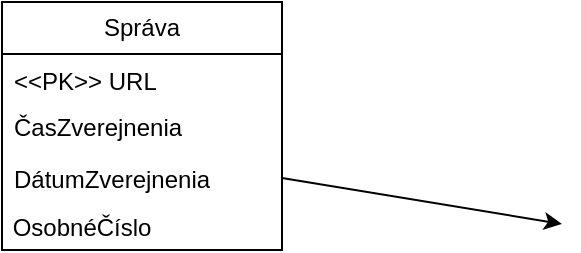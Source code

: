 <mxfile version="22.0.8" type="github">
  <diagram name="Page-1" id="c4acf3e9-155e-7222-9cf6-157b1a14988f">
    <mxGraphModel dx="389" dy="698" grid="0" gridSize="10" guides="1" tooltips="1" connect="1" arrows="1" fold="1" page="1" pageScale="1" pageWidth="850" pageHeight="1100" background="none" math="0" shadow="0">
      <root>
        <mxCell id="0" />
        <mxCell id="1" parent="0" />
        <mxCell id="m7hgx1LQ3ufyT0KJ-3Pl-1" value="Správa" style="swimlane;fontStyle=0;childLayout=stackLayout;horizontal=1;startSize=26;fillColor=none;horizontalStack=0;resizeParent=1;resizeParentMax=0;resizeLast=0;collapsible=1;marginBottom=0;whiteSpace=wrap;html=1;" vertex="1" parent="1">
          <mxGeometry x="155" y="293" width="140" height="124" as="geometry" />
        </mxCell>
        <mxCell id="m7hgx1LQ3ufyT0KJ-3Pl-2" value="&amp;lt;&amp;lt;PK&amp;gt;&amp;gt; URL" style="text;strokeColor=none;fillColor=none;align=left;verticalAlign=top;spacingLeft=4;spacingRight=4;overflow=hidden;rotatable=0;points=[[0,0.5],[1,0.5]];portConstraint=eastwest;whiteSpace=wrap;html=1;" vertex="1" parent="m7hgx1LQ3ufyT0KJ-3Pl-1">
          <mxGeometry y="26" width="140" height="23" as="geometry" />
        </mxCell>
        <mxCell id="m7hgx1LQ3ufyT0KJ-3Pl-4" value="ČasZverejnenia" style="text;strokeColor=none;fillColor=none;align=left;verticalAlign=top;spacingLeft=4;spacingRight=4;overflow=hidden;rotatable=0;points=[[0,0.5],[1,0.5]];portConstraint=eastwest;whiteSpace=wrap;html=1;" vertex="1" parent="m7hgx1LQ3ufyT0KJ-3Pl-1">
          <mxGeometry y="49" width="140" height="26" as="geometry" />
        </mxCell>
        <mxCell id="m7hgx1LQ3ufyT0KJ-3Pl-3" value="DátumZverejnenia" style="text;strokeColor=none;fillColor=none;align=left;verticalAlign=top;spacingLeft=4;spacingRight=4;overflow=hidden;rotatable=0;points=[[0,0.5],[1,0.5]];portConstraint=eastwest;whiteSpace=wrap;html=1;" vertex="1" parent="m7hgx1LQ3ufyT0KJ-3Pl-1">
          <mxGeometry y="75" width="140" height="26" as="geometry" />
        </mxCell>
        <mxCell id="m7hgx1LQ3ufyT0KJ-3Pl-6" value="&amp;nbsp;OsobnéČíslo" style="text;strokeColor=none;align=left;fillColor=none;html=1;verticalAlign=middle;whiteSpace=wrap;rounded=0;" vertex="1" parent="m7hgx1LQ3ufyT0KJ-3Pl-1">
          <mxGeometry y="101" width="140" height="23" as="geometry" />
        </mxCell>
        <mxCell id="m7hgx1LQ3ufyT0KJ-3Pl-5" value="" style="edgeStyle=none;orthogonalLoop=1;jettySize=auto;html=1;rounded=0;exitX=1;exitY=0.5;exitDx=0;exitDy=0;" edge="1" parent="1" source="m7hgx1LQ3ufyT0KJ-3Pl-3">
          <mxGeometry width="80" relative="1" as="geometry">
            <mxPoint x="226" y="359" as="sourcePoint" />
            <mxPoint x="435" y="404" as="targetPoint" />
            <Array as="points" />
          </mxGeometry>
        </mxCell>
      </root>
    </mxGraphModel>
  </diagram>
</mxfile>
